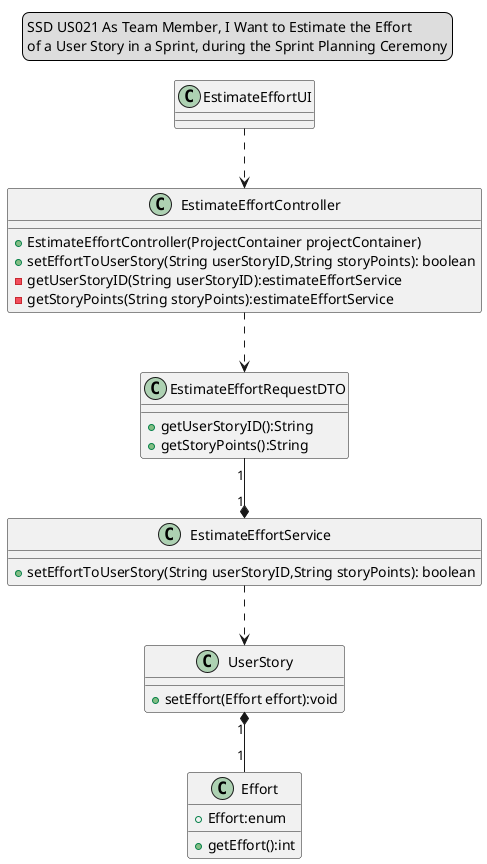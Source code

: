 @startuml

legend top
SSD US021 As Team Member, I Want to Estimate the Effort
of a User Story in a Sprint, during the Sprint Planning Ceremony
end legend

EstimateEffortUI..>EstimateEffortController
EstimateEffortController..>EstimateEffortRequestDTO
EstimateEffortRequestDTO"1"--*"1"EstimateEffortService
EstimateEffortService..>UserStory
UserStory"1"*--"1"Effort

class EstimateEffortUI{
}

class EstimateEffortController {
+EstimateEffortController(ProjectContainer projectContainer)
+setEffortToUserStory(String userStoryID,String storyPoints): boolean
-getUserStoryID(String userStoryID):estimateEffortService
-getStoryPoints(String storyPoints):estimateEffortService
}

class EstimateEffortRequestDTO{
+getUserStoryID():String
+getStoryPoints():String
}

class EstimateEffortService{
+setEffortToUserStory(String userStoryID,String storyPoints): boolean
}

class UserStory{
+setEffort(Effort effort):void
}

class Effort{
+getEffort():int
+Effort:enum
}

@enduml